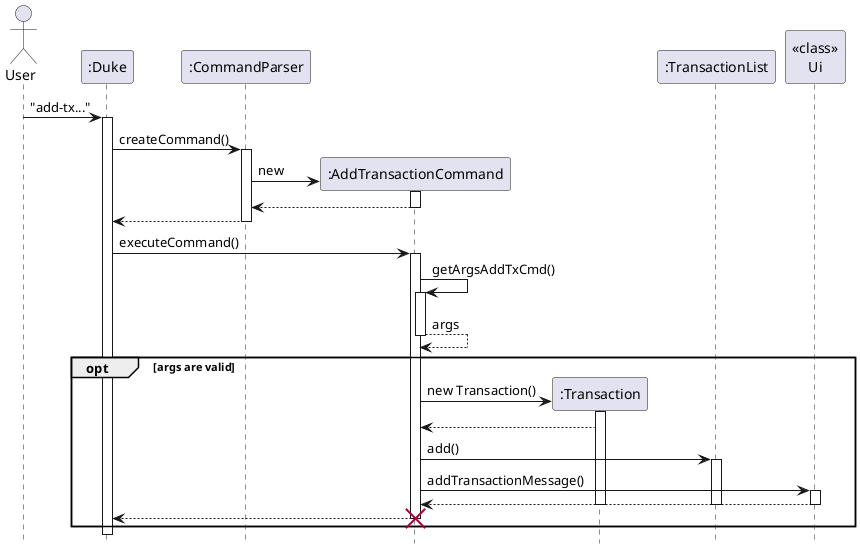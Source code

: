 @startuml
hide footbox

Actor User
"User" -> ":Duke": "add-tx..."
activate ":Duke"
":Duke" -> ":CommandParser": createCommand()
activate ":CommandParser"
":CommandParser" -> ":AddTransactionCommand"**: new
activate ":AddTransactionCommand"
return
":CommandParser" --> ":Duke":
deactivate

":Duke" -> ":AddTransactionCommand" : executeCommand()
activate ":AddTransactionCommand"
":AddTransactionCommand" -> ":AddTransactionCommand": getArgsAddTxCmd()
activate ":AddTransactionCommand"
return args
opt args are valid
    ":AddTransactionCommand" -> ":Transaction"**: new Transaction()
    activate ":Transaction"
    ":Transaction" --> ":AddTransactionCommand"
    ":AddTransactionCommand" -> ":TransactionList": add()
    activate ":TransactionList"
    ":AddTransactionCommand" -> "<<class>>\nUi": addTransactionMessage()
    activate "<<class>>\nUi"
    return
    deactivate ":TransactionList"
    deactivate "<<class>>\nUi"
    deactivate ":Transaction"
":AddTransactionCommand" --> ":Duke"
destroy ":AddTransactionCommand"
end


@enduml